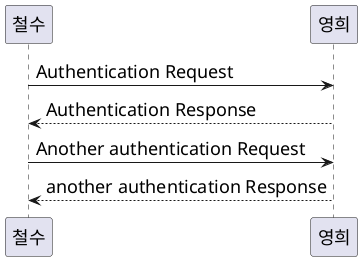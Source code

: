 @startuml
skinparam DefaultFontName D2Coding
skinparam DefaultFontSize 18
철수 -> 영희: Authentication Request
영희 --> 철수: Authentication Response

철수 -> 영희: Another authentication Request
철수 <-- 영희: another authentication Response
@enduml
